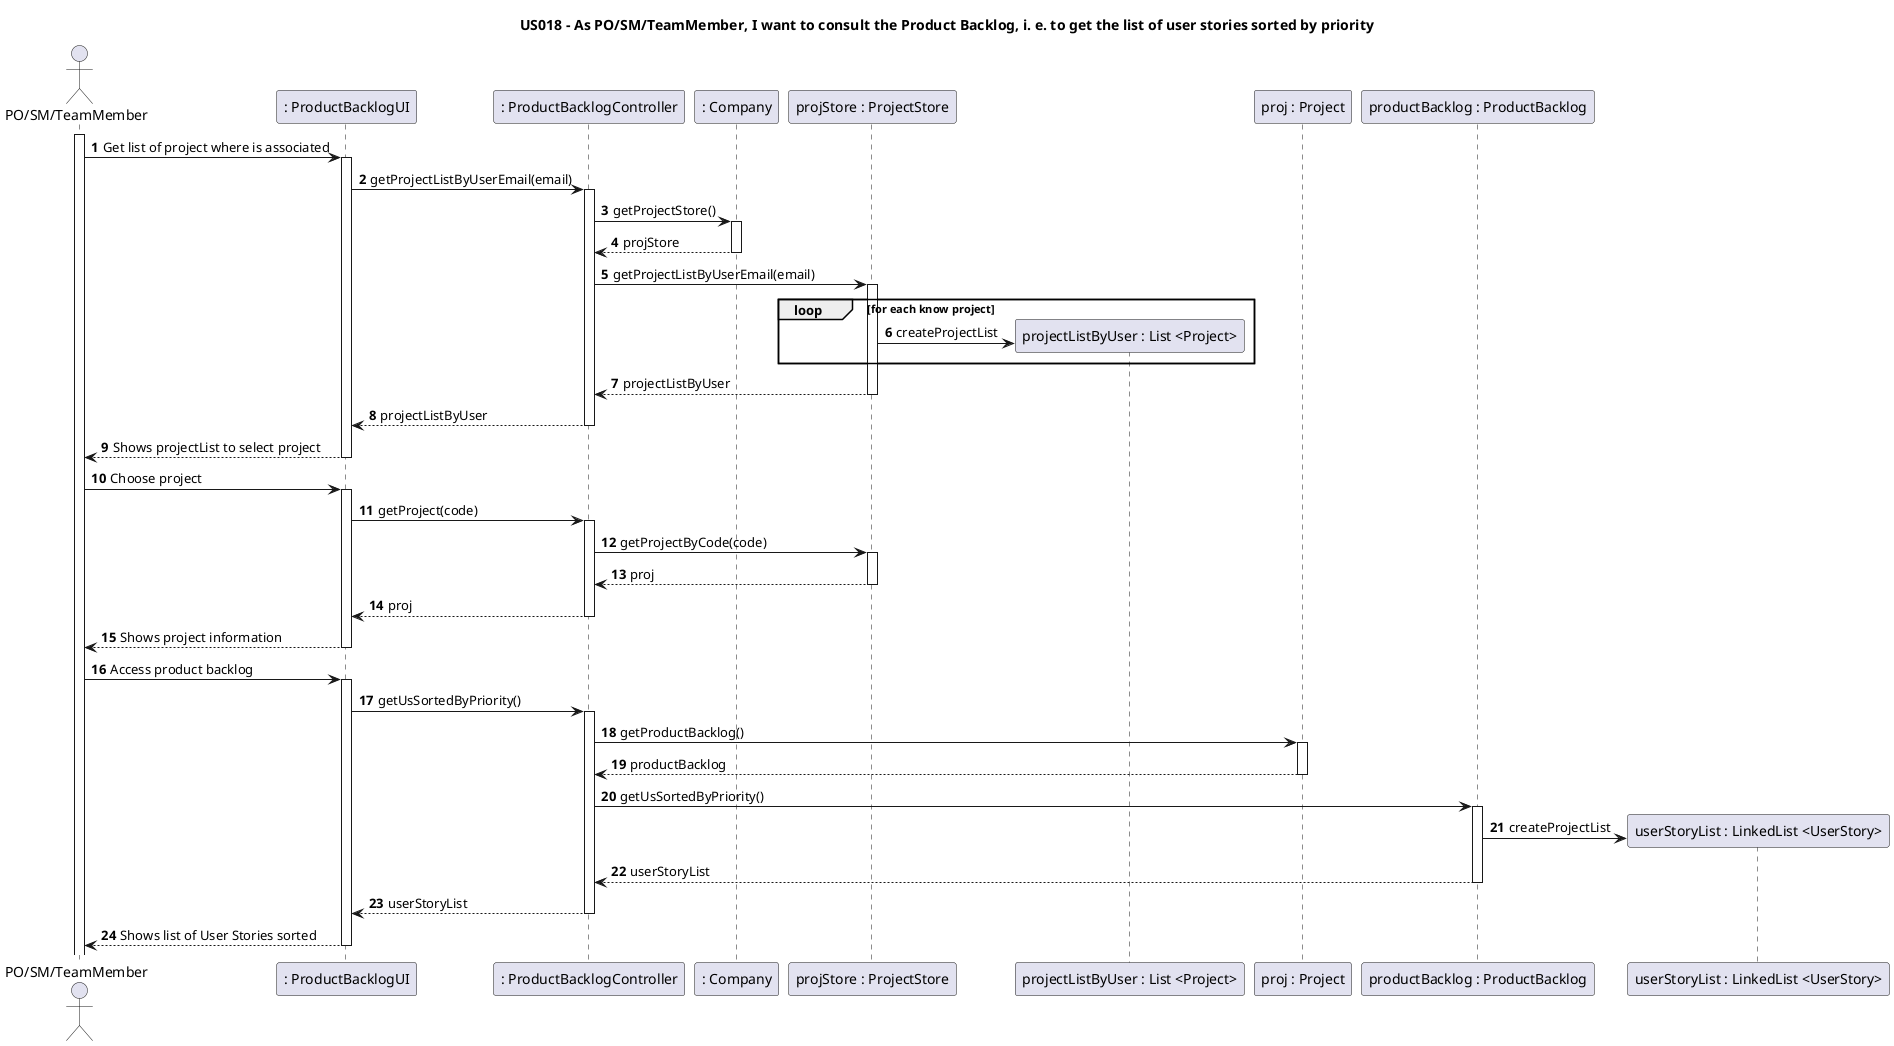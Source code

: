 @startuml
'https://plantuml.com/sequence-diagram

title US018 - As PO/SM/TeamMember, I want to consult the Product Backlog, i. e. to get the list of user stories sorted by priority

autoactivate on
autonumber

actor "PO/SM/TeamMember" as User
participant ": ProductBacklogUI" as System
participant ": ProductBacklogController" as Ctrl
participant ": Company" as C1
participant "projStore : ProjectStore" as C2
participant "projectListByUser : List <Project>" as C2.1
participant "proj : Project" as C3
participant "productBacklog : ProductBacklog" as C4
participant "userStoryList : LinkedList <UserStory>" as C4.1

activate User

User -> System: Get list of project where is associated
System -> Ctrl: getProjectListByUserEmail(email)
Ctrl -> C1: getProjectStore()
C1 --> Ctrl: projStore
Ctrl -> C2: getProjectListByUserEmail(email)
 loop for each know project
C2 -> C2.1 ** : createProjectList
end


C2 --> Ctrl: projectListByUser
Ctrl --> System: projectListByUser
System --> User : Shows projectList to select project

User -> System: Choose project
System -> Ctrl: getProject(code)
Ctrl -> C2 : getProjectByCode(code)
C2 --> Ctrl : proj
Ctrl --> System : proj
System --> User :Shows project information

User -> System: Access product backlog
System -> Ctrl: getUsSortedByPriority()
Ctrl-> C3 : getProductBacklog()
C3 --> Ctrl : productBacklog
Ctrl -> C4 : getUsSortedByPriority()
C4 -> C4.1 ** : createProjectList
C4-->Ctrl : userStoryList
Ctrl --> System : userStoryList
System --> User : Shows list of User Stories sorted

@enduml